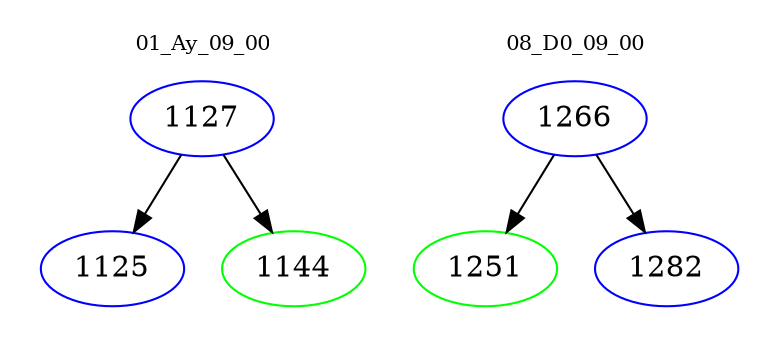 digraph{
subgraph cluster_0 {
color = white
label = "01_Ay_09_00";
fontsize=10;
T0_1127 [label="1127", color="blue"]
T0_1127 -> T0_1125 [color="black"]
T0_1125 [label="1125", color="blue"]
T0_1127 -> T0_1144 [color="black"]
T0_1144 [label="1144", color="green"]
}
subgraph cluster_1 {
color = white
label = "08_D0_09_00";
fontsize=10;
T1_1266 [label="1266", color="blue"]
T1_1266 -> T1_1251 [color="black"]
T1_1251 [label="1251", color="green"]
T1_1266 -> T1_1282 [color="black"]
T1_1282 [label="1282", color="blue"]
}
}
